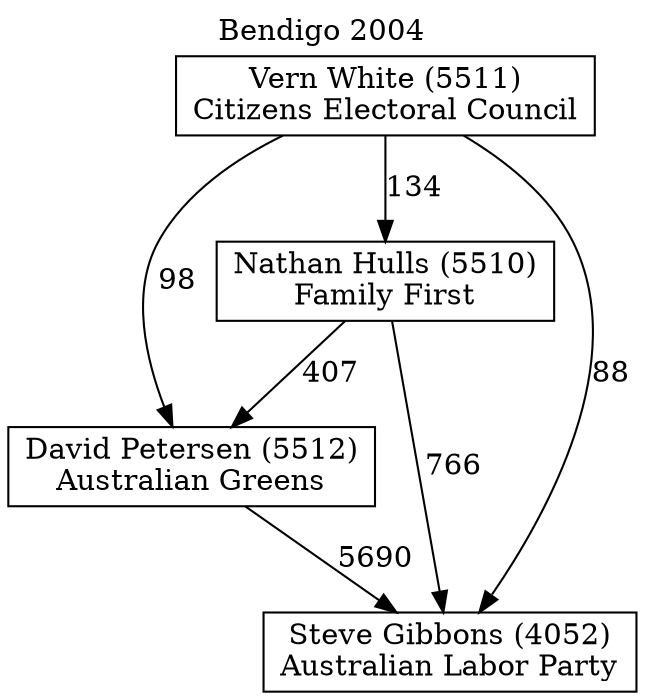// House preference flow
digraph "Steve Gibbons (4052)_Bendigo_2004" {
	graph [label="Bendigo 2004" labelloc=t mclimit=10]
	node [shape=box]
	"David Petersen (5512)" [label="David Petersen (5512)
Australian Greens"]
	"Nathan Hulls (5510)" [label="Nathan Hulls (5510)
Family First"]
	"Steve Gibbons (4052)" [label="Steve Gibbons (4052)
Australian Labor Party"]
	"Vern White (5511)" [label="Vern White (5511)
Citizens Electoral Council"]
	"David Petersen (5512)" -> "Steve Gibbons (4052)" [label=5690]
	"Nathan Hulls (5510)" -> "David Petersen (5512)" [label=407]
	"Nathan Hulls (5510)" -> "Steve Gibbons (4052)" [label=766]
	"Vern White (5511)" -> "David Petersen (5512)" [label=98]
	"Vern White (5511)" -> "Nathan Hulls (5510)" [label=134]
	"Vern White (5511)" -> "Steve Gibbons (4052)" [label=88]
}
